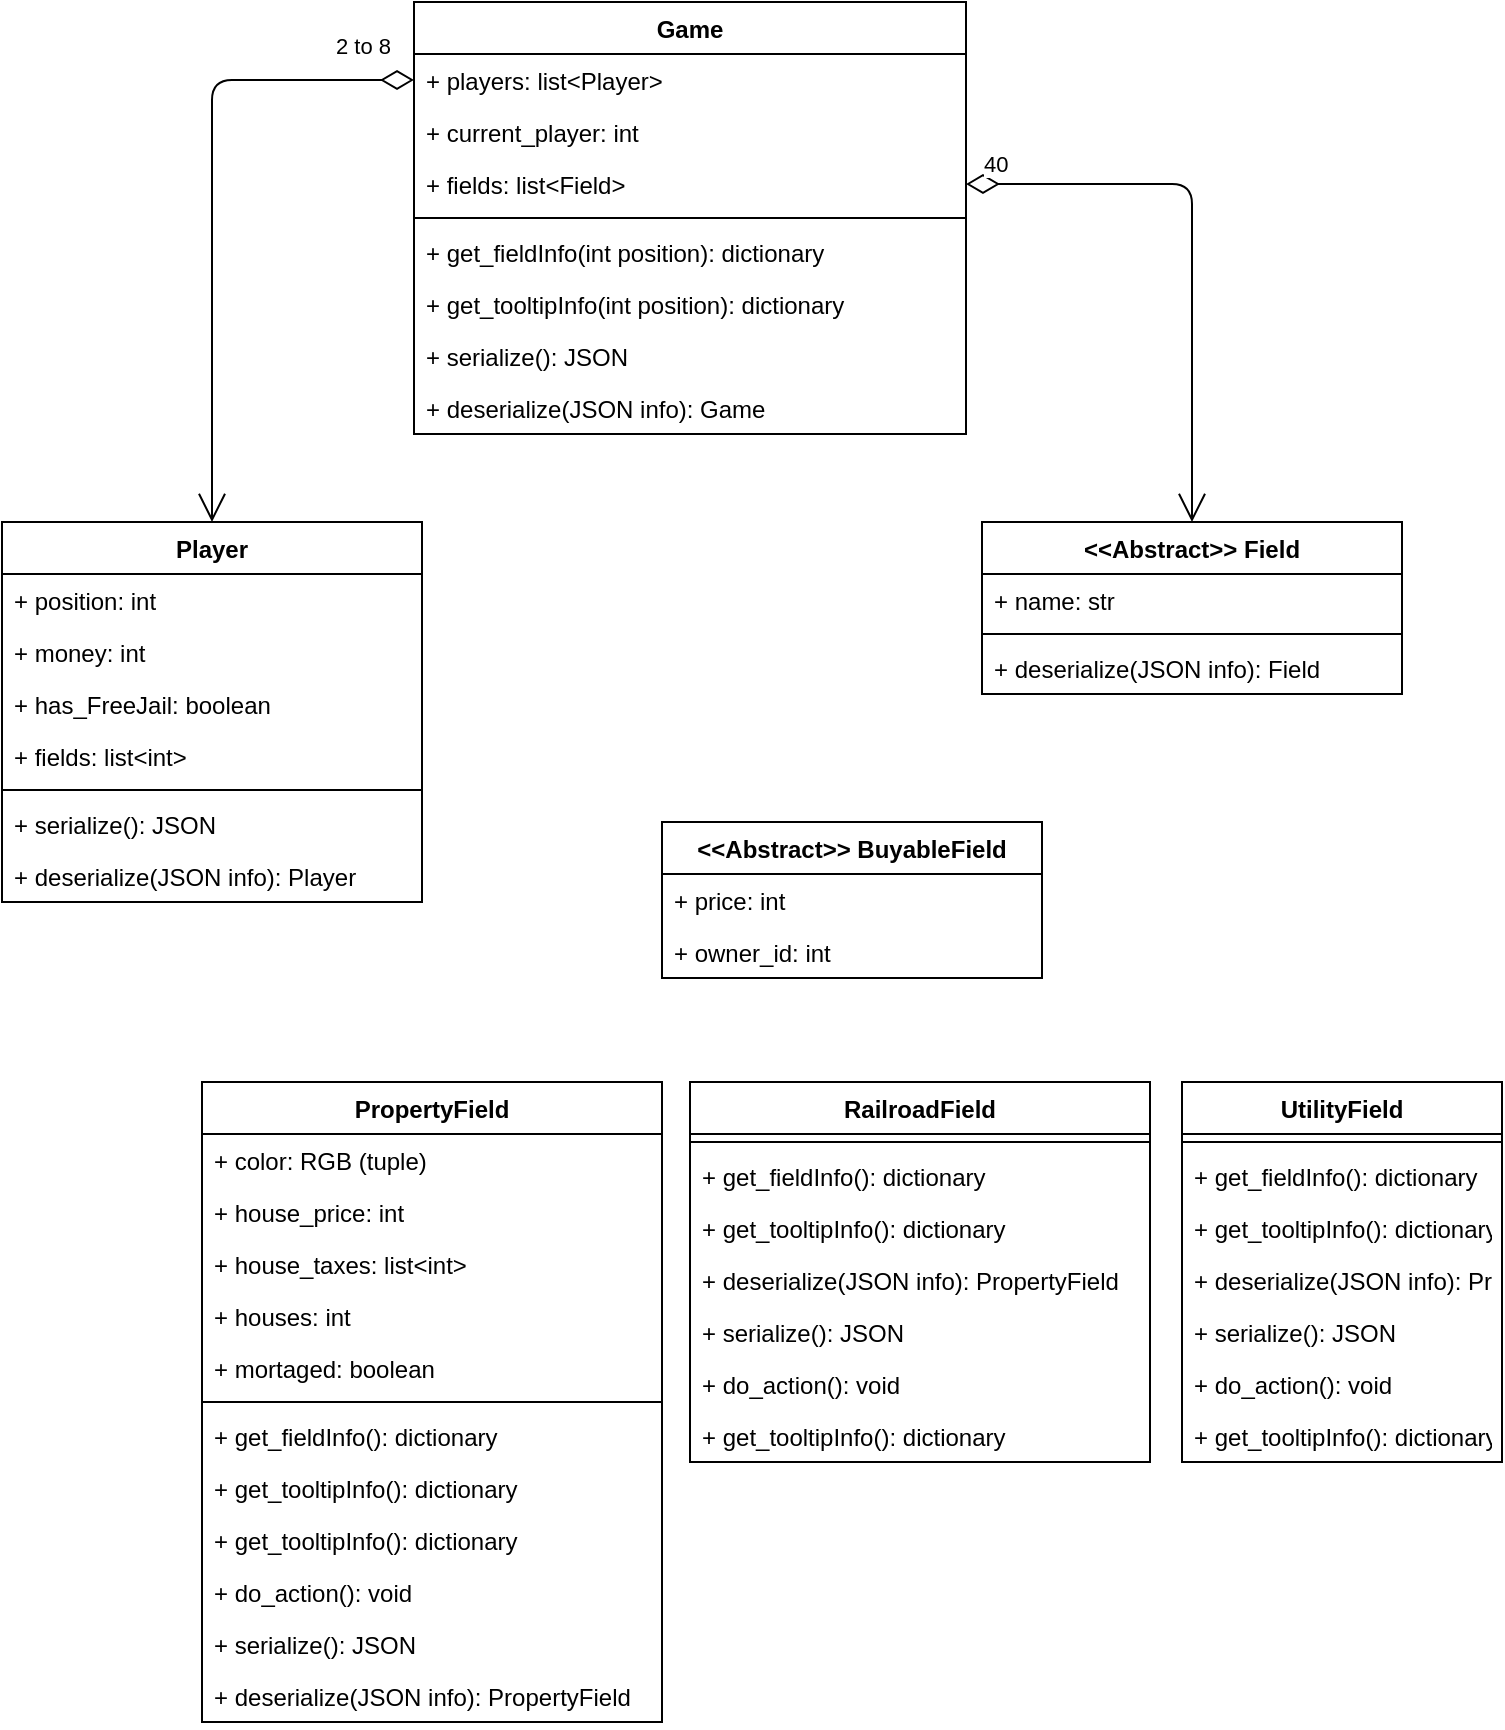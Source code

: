 <mxfile version="13.1.3" type="device"><diagram id="MONWnNhJ10wDYkzCh49T" name="Game"><mxGraphModel dx="868" dy="441" grid="1" gridSize="10" guides="1" tooltips="1" connect="1" arrows="1" fold="1" page="1" pageScale="1" pageWidth="827" pageHeight="1169" background="none" math="0" shadow="0"><root><mxCell id="0"/><mxCell id="1" parent="0"/><mxCell id="NzZQVwal6NOZQeyxJw8e-1" value="Game" style="swimlane;fontStyle=1;align=center;verticalAlign=top;childLayout=stackLayout;horizontal=1;startSize=26;horizontalStack=0;resizeParent=1;resizeParentMax=0;resizeLast=0;collapsible=1;marginBottom=0;" parent="1" vertex="1"><mxGeometry x="276" y="70" width="276" height="216" as="geometry"/></mxCell><mxCell id="NzZQVwal6NOZQeyxJw8e-5" value="+ players: list&lt;Player&gt;" style="text;strokeColor=none;fillColor=none;align=left;verticalAlign=top;spacingLeft=4;spacingRight=4;overflow=hidden;rotatable=0;points=[[0,0.5],[1,0.5]];portConstraint=eastwest;" parent="NzZQVwal6NOZQeyxJw8e-1" vertex="1"><mxGeometry y="26" width="276" height="26" as="geometry"/></mxCell><mxCell id="NzZQVwal6NOZQeyxJw8e-2" value="+ current_player: int" style="text;strokeColor=none;fillColor=none;align=left;verticalAlign=top;spacingLeft=4;spacingRight=4;overflow=hidden;rotatable=0;points=[[0,0.5],[1,0.5]];portConstraint=eastwest;" parent="NzZQVwal6NOZQeyxJw8e-1" vertex="1"><mxGeometry y="52" width="276" height="26" as="geometry"/></mxCell><mxCell id="NzZQVwal6NOZQeyxJw8e-6" value="+ fields: list&lt;Field&gt;" style="text;strokeColor=none;fillColor=none;align=left;verticalAlign=top;spacingLeft=4;spacingRight=4;overflow=hidden;rotatable=0;points=[[0,0.5],[1,0.5]];portConstraint=eastwest;" parent="NzZQVwal6NOZQeyxJw8e-1" vertex="1"><mxGeometry y="78" width="276" height="26" as="geometry"/></mxCell><mxCell id="NzZQVwal6NOZQeyxJw8e-3" value="" style="line;strokeWidth=1;fillColor=none;align=left;verticalAlign=middle;spacingTop=-1;spacingLeft=3;spacingRight=3;rotatable=0;labelPosition=right;points=[];portConstraint=eastwest;" parent="NzZQVwal6NOZQeyxJw8e-1" vertex="1"><mxGeometry y="104" width="276" height="8" as="geometry"/></mxCell><mxCell id="NzZQVwal6NOZQeyxJw8e-14" value="+ get_fieldInfo(int position): dictionary" style="text;strokeColor=none;fillColor=none;align=left;verticalAlign=top;spacingLeft=4;spacingRight=4;overflow=hidden;rotatable=0;points=[[0,0.5],[1,0.5]];portConstraint=eastwest;" parent="NzZQVwal6NOZQeyxJw8e-1" vertex="1"><mxGeometry y="112" width="276" height="26" as="geometry"/></mxCell><mxCell id="NzZQVwal6NOZQeyxJw8e-15" value="+ get_tooltipInfo(int position): dictionary" style="text;strokeColor=none;fillColor=none;align=left;verticalAlign=top;spacingLeft=4;spacingRight=4;overflow=hidden;rotatable=0;points=[[0,0.5],[1,0.5]];portConstraint=eastwest;" parent="NzZQVwal6NOZQeyxJw8e-1" vertex="1"><mxGeometry y="138" width="276" height="26" as="geometry"/></mxCell><mxCell id="NzZQVwal6NOZQeyxJw8e-4" value="+ serialize(): JSON" style="text;strokeColor=none;fillColor=none;align=left;verticalAlign=top;spacingLeft=4;spacingRight=4;overflow=hidden;rotatable=0;points=[[0,0.5],[1,0.5]];portConstraint=eastwest;" parent="NzZQVwal6NOZQeyxJw8e-1" vertex="1"><mxGeometry y="164" width="276" height="26" as="geometry"/></mxCell><mxCell id="NzZQVwal6NOZQeyxJw8e-7" value="+ deserialize(JSON info): Game" style="text;strokeColor=none;fillColor=none;align=left;verticalAlign=top;spacingLeft=4;spacingRight=4;overflow=hidden;rotatable=0;points=[[0,0.5],[1,0.5]];portConstraint=eastwest;" parent="NzZQVwal6NOZQeyxJw8e-1" vertex="1"><mxGeometry y="190" width="276" height="26" as="geometry"/></mxCell><mxCell id="V8VaBN7-i1mehQiZ7Zt2-1" value="2 to 8" style="endArrow=open;html=1;endSize=12;startArrow=diamondThin;startSize=14;startFill=0;edgeStyle=orthogonalEdgeStyle;align=left;verticalAlign=bottom;exitX=0;exitY=0.5;exitDx=0;exitDy=0;" parent="1" source="NzZQVwal6NOZQeyxJw8e-5" target="NzZQVwal6NOZQeyxJw8e-8" edge="1"><mxGeometry x="-0.741" y="-8" relative="1" as="geometry"><mxPoint x="70" y="50" as="sourcePoint"/><mxPoint x="230" y="50" as="targetPoint"/><mxPoint as="offset"/></mxGeometry></mxCell><mxCell id="NzZQVwal6NOZQeyxJw8e-8" value="Player" style="swimlane;fontStyle=1;align=center;verticalAlign=top;childLayout=stackLayout;horizontal=1;startSize=26;horizontalStack=0;resizeParent=1;resizeParentMax=0;resizeLast=0;collapsible=1;marginBottom=0;" parent="1" vertex="1"><mxGeometry x="70" y="330" width="210" height="190" as="geometry"><mxRectangle x="190" y="470" width="70" height="26" as="alternateBounds"/></mxGeometry></mxCell><mxCell id="NzZQVwal6NOZQeyxJw8e-16" value="+ position: int" style="text;strokeColor=none;fillColor=none;align=left;verticalAlign=top;spacingLeft=4;spacingRight=4;overflow=hidden;rotatable=0;points=[[0,0.5],[1,0.5]];portConstraint=eastwest;" parent="NzZQVwal6NOZQeyxJw8e-8" vertex="1"><mxGeometry y="26" width="210" height="26" as="geometry"/></mxCell><mxCell id="NzZQVwal6NOZQeyxJw8e-9" value="+ money: int" style="text;strokeColor=none;fillColor=none;align=left;verticalAlign=top;spacingLeft=4;spacingRight=4;overflow=hidden;rotatable=0;points=[[0,0.5],[1,0.5]];portConstraint=eastwest;" parent="NzZQVwal6NOZQeyxJw8e-8" vertex="1"><mxGeometry y="52" width="210" height="26" as="geometry"/></mxCell><mxCell id="NzZQVwal6NOZQeyxJw8e-12" value="+ has_FreeJail: boolean" style="text;strokeColor=none;fillColor=none;align=left;verticalAlign=top;spacingLeft=4;spacingRight=4;overflow=hidden;rotatable=0;points=[[0,0.5],[1,0.5]];portConstraint=eastwest;" parent="NzZQVwal6NOZQeyxJw8e-8" vertex="1"><mxGeometry y="78" width="210" height="26" as="geometry"/></mxCell><mxCell id="NzZQVwal6NOZQeyxJw8e-13" value="+ fields: list&lt;int&gt;" style="text;strokeColor=none;fillColor=none;align=left;verticalAlign=top;spacingLeft=4;spacingRight=4;overflow=hidden;rotatable=0;points=[[0,0.5],[1,0.5]];portConstraint=eastwest;" parent="NzZQVwal6NOZQeyxJw8e-8" vertex="1"><mxGeometry y="104" width="210" height="26" as="geometry"/></mxCell><mxCell id="NzZQVwal6NOZQeyxJw8e-10" value="" style="line;strokeWidth=1;fillColor=none;align=left;verticalAlign=middle;spacingTop=-1;spacingLeft=3;spacingRight=3;rotatable=0;labelPosition=right;points=[];portConstraint=eastwest;" parent="NzZQVwal6NOZQeyxJw8e-8" vertex="1"><mxGeometry y="130" width="210" height="8" as="geometry"/></mxCell><mxCell id="NzZQVwal6NOZQeyxJw8e-11" value="+ serialize(): JSON" style="text;strokeColor=none;fillColor=none;align=left;verticalAlign=top;spacingLeft=4;spacingRight=4;overflow=hidden;rotatable=0;points=[[0,0.5],[1,0.5]];portConstraint=eastwest;" parent="NzZQVwal6NOZQeyxJw8e-8" vertex="1"><mxGeometry y="138" width="210" height="26" as="geometry"/></mxCell><mxCell id="V8VaBN7-i1mehQiZ7Zt2-7" value="+ deserialize(JSON info): Player" style="text;strokeColor=none;fillColor=none;align=left;verticalAlign=top;spacingLeft=4;spacingRight=4;overflow=hidden;rotatable=0;points=[[0,0.5],[1,0.5]];portConstraint=eastwest;" parent="NzZQVwal6NOZQeyxJw8e-8" vertex="1"><mxGeometry y="164" width="210" height="26" as="geometry"/></mxCell><mxCell id="V8VaBN7-i1mehQiZ7Zt2-6" value="40" style="endArrow=open;html=1;endSize=12;startArrow=diamondThin;startSize=14;startFill=0;edgeStyle=orthogonalEdgeStyle;align=left;verticalAlign=bottom;" parent="1" source="NzZQVwal6NOZQeyxJw8e-6" target="V8VaBN7-i1mehQiZ7Zt2-2" edge="1"><mxGeometry x="-0.953" y="1" relative="1" as="geometry"><mxPoint x="610" y="160" as="sourcePoint"/><mxPoint x="770" y="160" as="targetPoint"/><mxPoint as="offset"/></mxGeometry></mxCell><mxCell id="V8VaBN7-i1mehQiZ7Zt2-2" value="&lt;&lt;Abstract&gt;&gt; Field" style="swimlane;fontStyle=1;align=center;verticalAlign=top;childLayout=stackLayout;horizontal=1;startSize=26;horizontalStack=0;resizeParent=1;resizeParentMax=0;resizeLast=0;collapsible=1;marginBottom=0;" parent="1" vertex="1"><mxGeometry x="560" y="330" width="210" height="86" as="geometry"/></mxCell><mxCell id="V8VaBN7-i1mehQiZ7Zt2-3" value="+ name: str" style="text;strokeColor=none;fillColor=none;align=left;verticalAlign=top;spacingLeft=4;spacingRight=4;overflow=hidden;rotatable=0;points=[[0,0.5],[1,0.5]];portConstraint=eastwest;" parent="V8VaBN7-i1mehQiZ7Zt2-2" vertex="1"><mxGeometry y="26" width="210" height="26" as="geometry"/></mxCell><mxCell id="V8VaBN7-i1mehQiZ7Zt2-4" value="" style="line;strokeWidth=1;fillColor=none;align=left;verticalAlign=middle;spacingTop=-1;spacingLeft=3;spacingRight=3;rotatable=0;labelPosition=right;points=[];portConstraint=eastwest;" parent="V8VaBN7-i1mehQiZ7Zt2-2" vertex="1"><mxGeometry y="52" width="210" height="8" as="geometry"/></mxCell><mxCell id="V8VaBN7-i1mehQiZ7Zt2-5" value="+ deserialize(JSON info): Field" style="text;strokeColor=none;fillColor=none;align=left;verticalAlign=top;spacingLeft=4;spacingRight=4;overflow=hidden;rotatable=0;points=[[0,0.5],[1,0.5]];portConstraint=eastwest;" parent="V8VaBN7-i1mehQiZ7Zt2-2" vertex="1"><mxGeometry y="60" width="210" height="26" as="geometry"/></mxCell><mxCell id="V8VaBN7-i1mehQiZ7Zt2-14" value="&lt;&lt;Abstract&gt;&gt; BuyableField" style="swimlane;fontStyle=1;align=center;verticalAlign=top;childLayout=stackLayout;horizontal=1;startSize=26;horizontalStack=0;resizeParent=1;resizeParentMax=0;resizeLast=0;collapsible=1;marginBottom=0;" parent="1" vertex="1"><mxGeometry x="400" y="480" width="190" height="78" as="geometry"/></mxCell><mxCell id="V8VaBN7-i1mehQiZ7Zt2-15" value="+ price: int" style="text;strokeColor=none;fillColor=none;align=left;verticalAlign=top;spacingLeft=4;spacingRight=4;overflow=hidden;rotatable=0;points=[[0,0.5],[1,0.5]];portConstraint=eastwest;" parent="V8VaBN7-i1mehQiZ7Zt2-14" vertex="1"><mxGeometry y="26" width="190" height="26" as="geometry"/></mxCell><mxCell id="V8VaBN7-i1mehQiZ7Zt2-18" value="+ owner_id: int" style="text;strokeColor=none;fillColor=none;align=left;verticalAlign=top;spacingLeft=4;spacingRight=4;overflow=hidden;rotatable=0;points=[[0,0.5],[1,0.5]];portConstraint=eastwest;" parent="V8VaBN7-i1mehQiZ7Zt2-14" vertex="1"><mxGeometry y="52" width="190" height="26" as="geometry"/></mxCell><mxCell id="V8VaBN7-i1mehQiZ7Zt2-23" value="PropertyField" style="swimlane;fontStyle=1;align=center;verticalAlign=top;childLayout=stackLayout;horizontal=1;startSize=26;horizontalStack=0;resizeParent=1;resizeParentMax=0;resizeLast=0;collapsible=1;marginBottom=0;" parent="1" vertex="1"><mxGeometry x="170" y="610" width="230" height="320" as="geometry"/></mxCell><mxCell id="V8VaBN7-i1mehQiZ7Zt2-24" value="+ color: RGB (tuple)" style="text;strokeColor=none;fillColor=none;align=left;verticalAlign=top;spacingLeft=4;spacingRight=4;overflow=hidden;rotatable=0;points=[[0,0.5],[1,0.5]];portConstraint=eastwest;" parent="V8VaBN7-i1mehQiZ7Zt2-23" vertex="1"><mxGeometry y="26" width="230" height="26" as="geometry"/></mxCell><mxCell id="V8VaBN7-i1mehQiZ7Zt2-27" value="+ house_price: int" style="text;strokeColor=none;fillColor=none;align=left;verticalAlign=top;spacingLeft=4;spacingRight=4;overflow=hidden;rotatable=0;points=[[0,0.5],[1,0.5]];portConstraint=eastwest;" parent="V8VaBN7-i1mehQiZ7Zt2-23" vertex="1"><mxGeometry y="52" width="230" height="26" as="geometry"/></mxCell><mxCell id="V8VaBN7-i1mehQiZ7Zt2-28" value="+ house_taxes: list&lt;int&gt;" style="text;strokeColor=none;fillColor=none;align=left;verticalAlign=top;spacingLeft=4;spacingRight=4;overflow=hidden;rotatable=0;points=[[0,0.5],[1,0.5]];portConstraint=eastwest;" parent="V8VaBN7-i1mehQiZ7Zt2-23" vertex="1"><mxGeometry y="78" width="230" height="26" as="geometry"/></mxCell><mxCell id="V8VaBN7-i1mehQiZ7Zt2-29" value="+ houses: int" style="text;strokeColor=none;fillColor=none;align=left;verticalAlign=top;spacingLeft=4;spacingRight=4;overflow=hidden;rotatable=0;points=[[0,0.5],[1,0.5]];portConstraint=eastwest;" parent="V8VaBN7-i1mehQiZ7Zt2-23" vertex="1"><mxGeometry y="104" width="230" height="26" as="geometry"/></mxCell><mxCell id="V8VaBN7-i1mehQiZ7Zt2-30" value="+ mortaged: boolean" style="text;strokeColor=none;fillColor=none;align=left;verticalAlign=top;spacingLeft=4;spacingRight=4;overflow=hidden;rotatable=0;points=[[0,0.5],[1,0.5]];portConstraint=eastwest;" parent="V8VaBN7-i1mehQiZ7Zt2-23" vertex="1"><mxGeometry y="130" width="230" height="26" as="geometry"/></mxCell><mxCell id="V8VaBN7-i1mehQiZ7Zt2-25" value="" style="line;strokeWidth=1;fillColor=none;align=left;verticalAlign=middle;spacingTop=-1;spacingLeft=3;spacingRight=3;rotatable=0;labelPosition=right;points=[];portConstraint=eastwest;" parent="V8VaBN7-i1mehQiZ7Zt2-23" vertex="1"><mxGeometry y="156" width="230" height="8" as="geometry"/></mxCell><mxCell id="V8VaBN7-i1mehQiZ7Zt2-26" value="+ get_fieldInfo(): dictionary" style="text;strokeColor=none;fillColor=none;align=left;verticalAlign=top;spacingLeft=4;spacingRight=4;overflow=hidden;rotatable=0;points=[[0,0.5],[1,0.5]];portConstraint=eastwest;" parent="V8VaBN7-i1mehQiZ7Zt2-23" vertex="1"><mxGeometry y="164" width="230" height="26" as="geometry"/></mxCell><mxCell id="V8VaBN7-i1mehQiZ7Zt2-31" value="+ get_tooltipInfo(): dictionary" style="text;strokeColor=none;fillColor=none;align=left;verticalAlign=top;spacingLeft=4;spacingRight=4;overflow=hidden;rotatable=0;points=[[0,0.5],[1,0.5]];portConstraint=eastwest;" parent="V8VaBN7-i1mehQiZ7Zt2-23" vertex="1"><mxGeometry y="190" width="230" height="26" as="geometry"/></mxCell><mxCell id="V8VaBN7-i1mehQiZ7Zt2-32" value="+ get_tooltipInfo(): dictionary" style="text;strokeColor=none;fillColor=none;align=left;verticalAlign=top;spacingLeft=4;spacingRight=4;overflow=hidden;rotatable=0;points=[[0,0.5],[1,0.5]];portConstraint=eastwest;" parent="V8VaBN7-i1mehQiZ7Zt2-23" vertex="1"><mxGeometry y="216" width="230" height="26" as="geometry"/></mxCell><mxCell id="V8VaBN7-i1mehQiZ7Zt2-44" value="+ do_action(): void" style="text;strokeColor=none;fillColor=none;align=left;verticalAlign=top;spacingLeft=4;spacingRight=4;overflow=hidden;rotatable=0;points=[[0,0.5],[1,0.5]];portConstraint=eastwest;" parent="V8VaBN7-i1mehQiZ7Zt2-23" vertex="1"><mxGeometry y="242" width="230" height="26" as="geometry"/></mxCell><mxCell id="V8VaBN7-i1mehQiZ7Zt2-45" value="+ serialize(): JSON" style="text;strokeColor=none;fillColor=none;align=left;verticalAlign=top;spacingLeft=4;spacingRight=4;overflow=hidden;rotatable=0;points=[[0,0.5],[1,0.5]];portConstraint=eastwest;" parent="V8VaBN7-i1mehQiZ7Zt2-23" vertex="1"><mxGeometry y="268" width="230" height="26" as="geometry"/></mxCell><mxCell id="V8VaBN7-i1mehQiZ7Zt2-50" value="+ deserialize(JSON info): PropertyField" style="text;strokeColor=none;fillColor=none;align=left;verticalAlign=top;spacingLeft=4;spacingRight=4;overflow=hidden;rotatable=0;points=[[0,0.5],[1,0.5]];portConstraint=eastwest;" parent="V8VaBN7-i1mehQiZ7Zt2-23" vertex="1"><mxGeometry y="294" width="230" height="26" as="geometry"/></mxCell><mxCell id="V8VaBN7-i1mehQiZ7Zt2-46" value="RailroadField" style="swimlane;fontStyle=1;align=center;verticalAlign=top;childLayout=stackLayout;horizontal=1;startSize=26;horizontalStack=0;resizeParent=1;resizeParentMax=0;resizeLast=0;collapsible=1;marginBottom=0;" parent="1" vertex="1"><mxGeometry x="414" y="610" width="230" height="190" as="geometry"/></mxCell><mxCell id="V8VaBN7-i1mehQiZ7Zt2-48" value="" style="line;strokeWidth=1;fillColor=none;align=left;verticalAlign=middle;spacingTop=-1;spacingLeft=3;spacingRight=3;rotatable=0;labelPosition=right;points=[];portConstraint=eastwest;" parent="V8VaBN7-i1mehQiZ7Zt2-46" vertex="1"><mxGeometry y="26" width="230" height="8" as="geometry"/></mxCell><mxCell id="V8VaBN7-i1mehQiZ7Zt2-57" value="+ get_fieldInfo(): dictionary" style="text;strokeColor=none;fillColor=none;align=left;verticalAlign=top;spacingLeft=4;spacingRight=4;overflow=hidden;rotatable=0;points=[[0,0.5],[1,0.5]];portConstraint=eastwest;" parent="V8VaBN7-i1mehQiZ7Zt2-46" vertex="1"><mxGeometry y="34" width="230" height="26" as="geometry"/></mxCell><mxCell id="V8VaBN7-i1mehQiZ7Zt2-58" value="+ get_tooltipInfo(): dictionary" style="text;strokeColor=none;fillColor=none;align=left;verticalAlign=top;spacingLeft=4;spacingRight=4;overflow=hidden;rotatable=0;points=[[0,0.5],[1,0.5]];portConstraint=eastwest;" parent="V8VaBN7-i1mehQiZ7Zt2-46" vertex="1"><mxGeometry y="60" width="230" height="26" as="geometry"/></mxCell><mxCell id="V8VaBN7-i1mehQiZ7Zt2-62" value="+ deserialize(JSON info): PropertyField" style="text;strokeColor=none;fillColor=none;align=left;verticalAlign=top;spacingLeft=4;spacingRight=4;overflow=hidden;rotatable=0;points=[[0,0.5],[1,0.5]];portConstraint=eastwest;" parent="V8VaBN7-i1mehQiZ7Zt2-46" vertex="1"><mxGeometry y="86" width="230" height="26" as="geometry"/></mxCell><mxCell id="V8VaBN7-i1mehQiZ7Zt2-61" value="+ serialize(): JSON" style="text;strokeColor=none;fillColor=none;align=left;verticalAlign=top;spacingLeft=4;spacingRight=4;overflow=hidden;rotatable=0;points=[[0,0.5],[1,0.5]];portConstraint=eastwest;" parent="V8VaBN7-i1mehQiZ7Zt2-46" vertex="1"><mxGeometry y="112" width="230" height="26" as="geometry"/></mxCell><mxCell id="V8VaBN7-i1mehQiZ7Zt2-60" value="+ do_action(): void" style="text;strokeColor=none;fillColor=none;align=left;verticalAlign=top;spacingLeft=4;spacingRight=4;overflow=hidden;rotatable=0;points=[[0,0.5],[1,0.5]];portConstraint=eastwest;" parent="V8VaBN7-i1mehQiZ7Zt2-46" vertex="1"><mxGeometry y="138" width="230" height="26" as="geometry"/></mxCell><mxCell id="V8VaBN7-i1mehQiZ7Zt2-59" value="+ get_tooltipInfo(): dictionary" style="text;strokeColor=none;fillColor=none;align=left;verticalAlign=top;spacingLeft=4;spacingRight=4;overflow=hidden;rotatable=0;points=[[0,0.5],[1,0.5]];portConstraint=eastwest;" parent="V8VaBN7-i1mehQiZ7Zt2-46" vertex="1"><mxGeometry y="164" width="230" height="26" as="geometry"/></mxCell><mxCell id="V8VaBN7-i1mehQiZ7Zt2-63" value="UtilityField" style="swimlane;fontStyle=1;align=center;verticalAlign=top;childLayout=stackLayout;horizontal=1;startSize=26;horizontalStack=0;resizeParent=1;resizeParentMax=0;resizeLast=0;collapsible=1;marginBottom=0;" parent="1" vertex="1"><mxGeometry x="660" y="610" width="160" height="190" as="geometry"/></mxCell><mxCell id="V8VaBN7-i1mehQiZ7Zt2-65" value="" style="line;strokeWidth=1;fillColor=none;align=left;verticalAlign=middle;spacingTop=-1;spacingLeft=3;spacingRight=3;rotatable=0;labelPosition=right;points=[];portConstraint=eastwest;" parent="V8VaBN7-i1mehQiZ7Zt2-63" vertex="1"><mxGeometry y="26" width="160" height="8" as="geometry"/></mxCell><mxCell id="V8VaBN7-i1mehQiZ7Zt2-67" value="+ get_fieldInfo(): dictionary" style="text;strokeColor=none;fillColor=none;align=left;verticalAlign=top;spacingLeft=4;spacingRight=4;overflow=hidden;rotatable=0;points=[[0,0.5],[1,0.5]];portConstraint=eastwest;" parent="V8VaBN7-i1mehQiZ7Zt2-63" vertex="1"><mxGeometry y="34" width="160" height="26" as="geometry"/></mxCell><mxCell id="V8VaBN7-i1mehQiZ7Zt2-68" value="+ get_tooltipInfo(): dictionary" style="text;strokeColor=none;fillColor=none;align=left;verticalAlign=top;spacingLeft=4;spacingRight=4;overflow=hidden;rotatable=0;points=[[0,0.5],[1,0.5]];portConstraint=eastwest;" parent="V8VaBN7-i1mehQiZ7Zt2-63" vertex="1"><mxGeometry y="60" width="160" height="26" as="geometry"/></mxCell><mxCell id="V8VaBN7-i1mehQiZ7Zt2-72" value="+ deserialize(JSON info): PropertyField" style="text;strokeColor=none;fillColor=none;align=left;verticalAlign=top;spacingLeft=4;spacingRight=4;overflow=hidden;rotatable=0;points=[[0,0.5],[1,0.5]];portConstraint=eastwest;" parent="V8VaBN7-i1mehQiZ7Zt2-63" vertex="1"><mxGeometry y="86" width="160" height="26" as="geometry"/></mxCell><mxCell id="V8VaBN7-i1mehQiZ7Zt2-71" value="+ serialize(): JSON" style="text;strokeColor=none;fillColor=none;align=left;verticalAlign=top;spacingLeft=4;spacingRight=4;overflow=hidden;rotatable=0;points=[[0,0.5],[1,0.5]];portConstraint=eastwest;" parent="V8VaBN7-i1mehQiZ7Zt2-63" vertex="1"><mxGeometry y="112" width="160" height="26" as="geometry"/></mxCell><mxCell id="V8VaBN7-i1mehQiZ7Zt2-70" value="+ do_action(): void" style="text;strokeColor=none;fillColor=none;align=left;verticalAlign=top;spacingLeft=4;spacingRight=4;overflow=hidden;rotatable=0;points=[[0,0.5],[1,0.5]];portConstraint=eastwest;" parent="V8VaBN7-i1mehQiZ7Zt2-63" vertex="1"><mxGeometry y="138" width="160" height="26" as="geometry"/></mxCell><mxCell id="V8VaBN7-i1mehQiZ7Zt2-69" value="+ get_tooltipInfo(): dictionary" style="text;strokeColor=none;fillColor=none;align=left;verticalAlign=top;spacingLeft=4;spacingRight=4;overflow=hidden;rotatable=0;points=[[0,0.5],[1,0.5]];portConstraint=eastwest;" parent="V8VaBN7-i1mehQiZ7Zt2-63" vertex="1"><mxGeometry y="164" width="160" height="26" as="geometry"/></mxCell></root></mxGraphModel></diagram></mxfile>